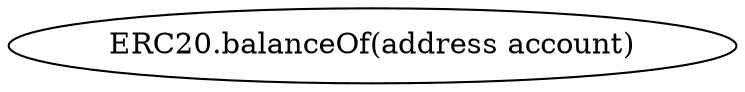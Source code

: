 digraph "" {
	graph [bb="0,0,298.78,36"];
	node [label="\N"];
	"ERC20.balanceOf(address account)"	 [height=0.5,
		pos="149.39,18",
		width=4.1497];
}
